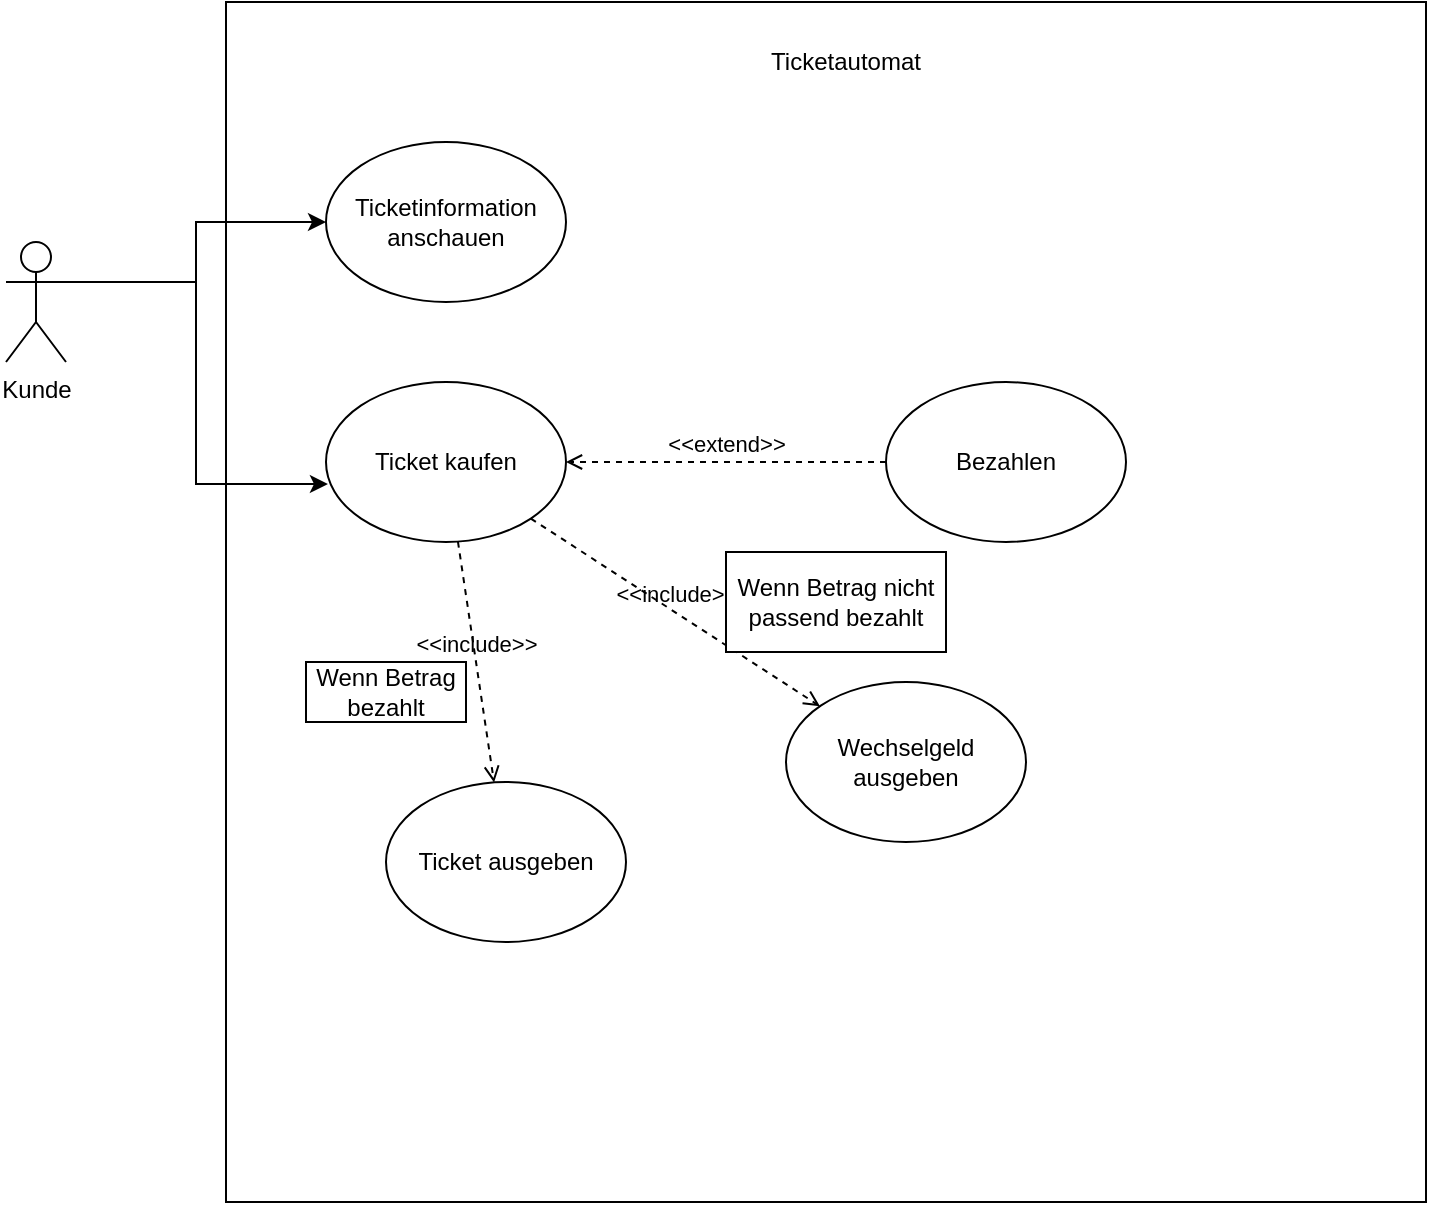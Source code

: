 <mxfile version="14.6.5" type="device"><diagram id="WXsC1fdgh1TGgrZZ9OJv" name="Page-1"><mxGraphModel dx="1422" dy="808" grid="1" gridSize="10" guides="1" tooltips="1" connect="1" arrows="1" fold="1" page="1" pageScale="1" pageWidth="827" pageHeight="1169" math="0" shadow="0"><root><mxCell id="0"/><mxCell id="1" parent="0"/><mxCell id="UU07wIuX5Pp3EeCtw7NE-1" value="" style="whiteSpace=wrap;html=1;aspect=fixed;" vertex="1" parent="1"><mxGeometry x="180" y="70" width="600" height="600" as="geometry"/></mxCell><mxCell id="UU07wIuX5Pp3EeCtw7NE-2" value="Ticketautomat" style="text;html=1;strokeColor=none;fillColor=none;align=center;verticalAlign=middle;whiteSpace=wrap;rounded=0;" vertex="1" parent="1"><mxGeometry x="470" y="90" width="40" height="20" as="geometry"/></mxCell><mxCell id="UU07wIuX5Pp3EeCtw7NE-5" style="edgeStyle=orthogonalEdgeStyle;rounded=0;orthogonalLoop=1;jettySize=auto;html=1;exitX=1;exitY=0.333;exitDx=0;exitDy=0;exitPerimeter=0;" edge="1" parent="1" source="UU07wIuX5Pp3EeCtw7NE-3" target="UU07wIuX5Pp3EeCtw7NE-4"><mxGeometry relative="1" as="geometry"/></mxCell><mxCell id="UU07wIuX5Pp3EeCtw7NE-16" style="edgeStyle=orthogonalEdgeStyle;rounded=0;orthogonalLoop=1;jettySize=auto;html=1;exitX=1;exitY=0.333;exitDx=0;exitDy=0;exitPerimeter=0;entryX=0.008;entryY=0.638;entryDx=0;entryDy=0;entryPerimeter=0;" edge="1" parent="1" source="UU07wIuX5Pp3EeCtw7NE-3" target="UU07wIuX5Pp3EeCtw7NE-6"><mxGeometry relative="1" as="geometry"/></mxCell><mxCell id="UU07wIuX5Pp3EeCtw7NE-3" value="Kunde" style="shape=umlActor;verticalLabelPosition=bottom;verticalAlign=top;html=1;outlineConnect=0;" vertex="1" parent="1"><mxGeometry x="70" y="190" width="30" height="60" as="geometry"/></mxCell><mxCell id="UU07wIuX5Pp3EeCtw7NE-4" value="Ticketinformation&lt;br&gt;anschauen" style="ellipse;whiteSpace=wrap;html=1;" vertex="1" parent="1"><mxGeometry x="230" y="140" width="120" height="80" as="geometry"/></mxCell><mxCell id="UU07wIuX5Pp3EeCtw7NE-6" value="Ticket kaufen" style="ellipse;whiteSpace=wrap;html=1;" vertex="1" parent="1"><mxGeometry x="230" y="260" width="120" height="80" as="geometry"/></mxCell><mxCell id="UU07wIuX5Pp3EeCtw7NE-7" value="Bezahlen" style="ellipse;whiteSpace=wrap;html=1;" vertex="1" parent="1"><mxGeometry x="510" y="260" width="120" height="80" as="geometry"/></mxCell><mxCell id="UU07wIuX5Pp3EeCtw7NE-8" value="&amp;lt;&amp;lt;extend&amp;gt;&amp;gt;" style="html=1;verticalAlign=bottom;labelBackgroundColor=none;endArrow=open;endFill=0;dashed=1;exitX=0;exitY=0.5;exitDx=0;exitDy=0;entryX=1;entryY=0.5;entryDx=0;entryDy=0;" edge="1" parent="1" source="UU07wIuX5Pp3EeCtw7NE-7" target="UU07wIuX5Pp3EeCtw7NE-6"><mxGeometry width="160" relative="1" as="geometry"><mxPoint x="350" y="300" as="sourcePoint"/><mxPoint x="510" y="300" as="targetPoint"/></mxGeometry></mxCell><mxCell id="UU07wIuX5Pp3EeCtw7NE-9" value="Wechselgeld&lt;br&gt;ausgeben" style="ellipse;whiteSpace=wrap;html=1;" vertex="1" parent="1"><mxGeometry x="460" y="410" width="120" height="80" as="geometry"/></mxCell><mxCell id="UU07wIuX5Pp3EeCtw7NE-10" value="Ticket ausgeben" style="ellipse;whiteSpace=wrap;html=1;" vertex="1" parent="1"><mxGeometry x="260" y="460" width="120" height="80" as="geometry"/></mxCell><mxCell id="UU07wIuX5Pp3EeCtw7NE-12" value="&amp;lt;&amp;lt;include&amp;gt;&amp;gt;" style="html=1;verticalAlign=bottom;labelBackgroundColor=none;endArrow=open;endFill=0;dashed=1;" edge="1" parent="1" source="UU07wIuX5Pp3EeCtw7NE-6" target="UU07wIuX5Pp3EeCtw7NE-10"><mxGeometry width="160" relative="1" as="geometry"><mxPoint x="270" y="400" as="sourcePoint"/><mxPoint x="430" y="400" as="targetPoint"/></mxGeometry></mxCell><mxCell id="UU07wIuX5Pp3EeCtw7NE-13" value="Wenn Betrag&lt;br&gt;bezahlt" style="rounded=0;whiteSpace=wrap;html=1;" vertex="1" parent="1"><mxGeometry x="220" y="400" width="80" height="30" as="geometry"/></mxCell><mxCell id="UU07wIuX5Pp3EeCtw7NE-14" value="&amp;lt;&amp;lt;include&amp;gt;&amp;gt;" style="html=1;verticalAlign=bottom;labelBackgroundColor=none;endArrow=open;endFill=0;dashed=1;exitX=1;exitY=1;exitDx=0;exitDy=0;" edge="1" parent="1" source="UU07wIuX5Pp3EeCtw7NE-6" target="UU07wIuX5Pp3EeCtw7NE-9"><mxGeometry width="160" relative="1" as="geometry"><mxPoint x="370" y="380" as="sourcePoint"/><mxPoint x="530" y="380" as="targetPoint"/></mxGeometry></mxCell><mxCell id="UU07wIuX5Pp3EeCtw7NE-15" value="Wenn Betrag nicht passend bezahlt" style="rounded=0;whiteSpace=wrap;html=1;" vertex="1" parent="1"><mxGeometry x="430" y="345" width="110" height="50" as="geometry"/></mxCell></root></mxGraphModel></diagram></mxfile>